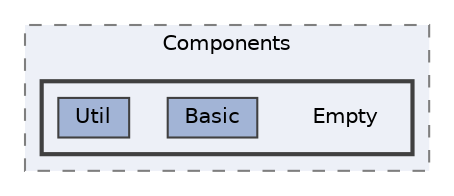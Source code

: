 digraph "/mnt/c/Users/lefte/Mujin/MastersThesis/Taz/TazGraph/TazGraphEngine/GECS/Components/Empty"
{
 // LATEX_PDF_SIZE
  bgcolor="transparent";
  edge [fontname=Helvetica,fontsize=10,labelfontname=Helvetica,labelfontsize=10];
  node [fontname=Helvetica,fontsize=10,shape=box,height=0.2,width=0.4];
  compound=true
  subgraph clusterdir_7f1e0b09f605ccb315a75d27e6de488e {
    graph [ bgcolor="#edf0f7", pencolor="grey50", label="Components", fontname=Helvetica,fontsize=10 style="filled,dashed", URL="dir_7f1e0b09f605ccb315a75d27e6de488e.html",tooltip=""]
  subgraph clusterdir_5c93c9f426c17a637503e6904fca25f1 {
    graph [ bgcolor="#edf0f7", pencolor="grey25", label="", fontname=Helvetica,fontsize=10 style="filled,bold", URL="dir_5c93c9f426c17a637503e6904fca25f1.html",tooltip=""]
    dir_5c93c9f426c17a637503e6904fca25f1 [shape=plaintext, label="Empty"];
  dir_893f5c6e812fd7e2a4e4bc5ed77ba863 [label="Basic", fillcolor="#a2b4d6", color="grey25", style="filled", URL="dir_893f5c6e812fd7e2a4e4bc5ed77ba863.html",tooltip=""];
  dir_a63baeb147e5d9b5d9faebda20388e48 [label="Util", fillcolor="#a2b4d6", color="grey25", style="filled", URL="dir_a63baeb147e5d9b5d9faebda20388e48.html",tooltip=""];
  }
  }
}
